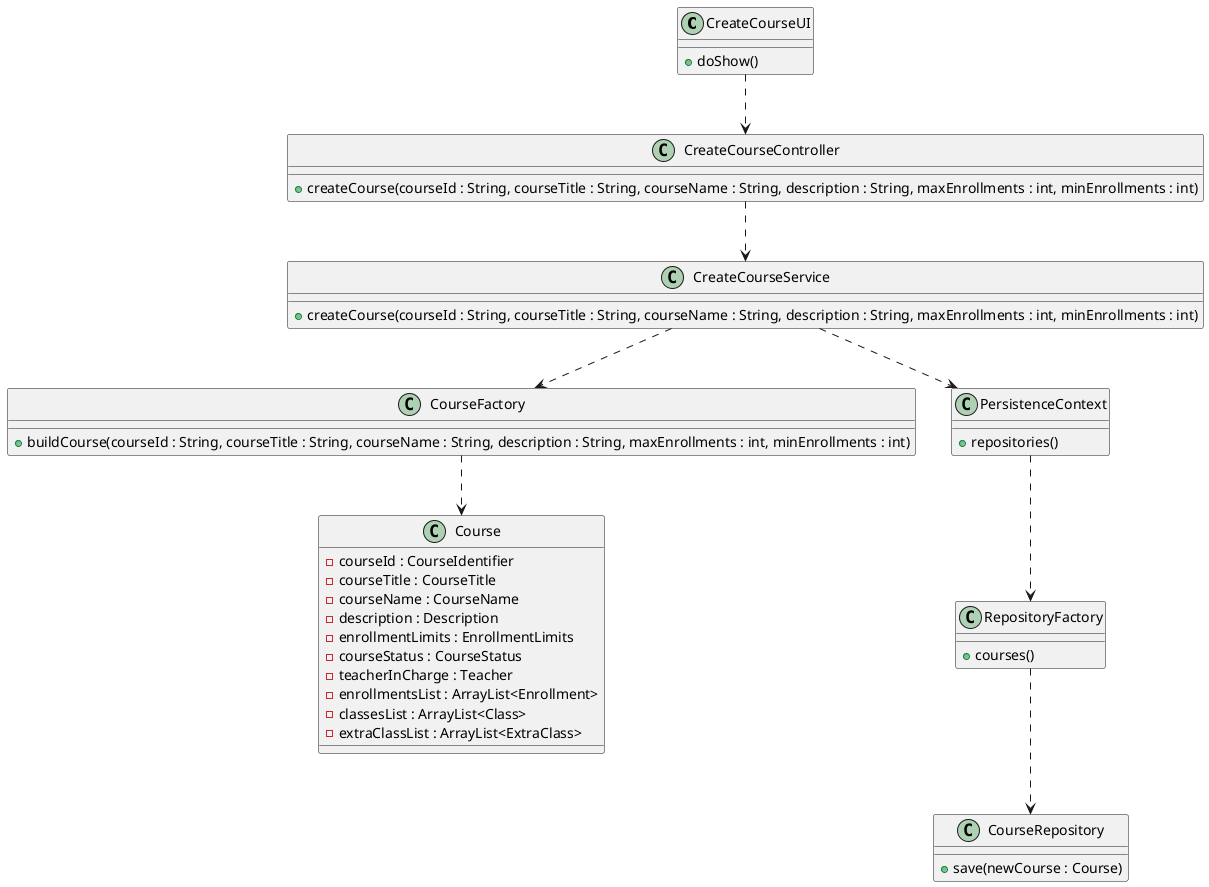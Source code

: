 @startuml

class CreateCourseUI{
+ doShow()
}
class CreateCourseController{
+ createCourse(courseId : String, courseTitle : String, courseName : String, description : String, maxEnrollments : int, minEnrollments : int)
}
class CreateCourseService{
+ createCourse(courseId : String, courseTitle : String, courseName : String, description : String, maxEnrollments : int, minEnrollments : int)
}
class CourseFactory{
+ buildCourse(courseId : String, courseTitle : String, courseName : String, description : String, maxEnrollments : int, minEnrollments : int)
}
class Course{
- courseId : CourseIdentifier
- courseTitle : CourseTitle
- courseName : CourseName
- description : Description
- enrollmentLimits : EnrollmentLimits
- courseStatus : CourseStatus
- teacherInCharge : Teacher
- enrollmentsList : ArrayList<Enrollment>
- classesList : ArrayList<Class>
- extraClassList : ArrayList<ExtraClass>
}
class RepositoryFactory{
+ courses()
}
class CourseRepository{
+ save(newCourse : Course)
}
class PersistenceContext{
+ repositories()
}


CreateCourseUI ..> CreateCourseController
CreateCourseController ..> CreateCourseService
CreateCourseService ..> PersistenceContext
CreateCourseService ..> CourseFactory
CourseFactory ..> Course
PersistenceContext ..> RepositoryFactory
RepositoryFactory ..> CourseRepository
@enduml
